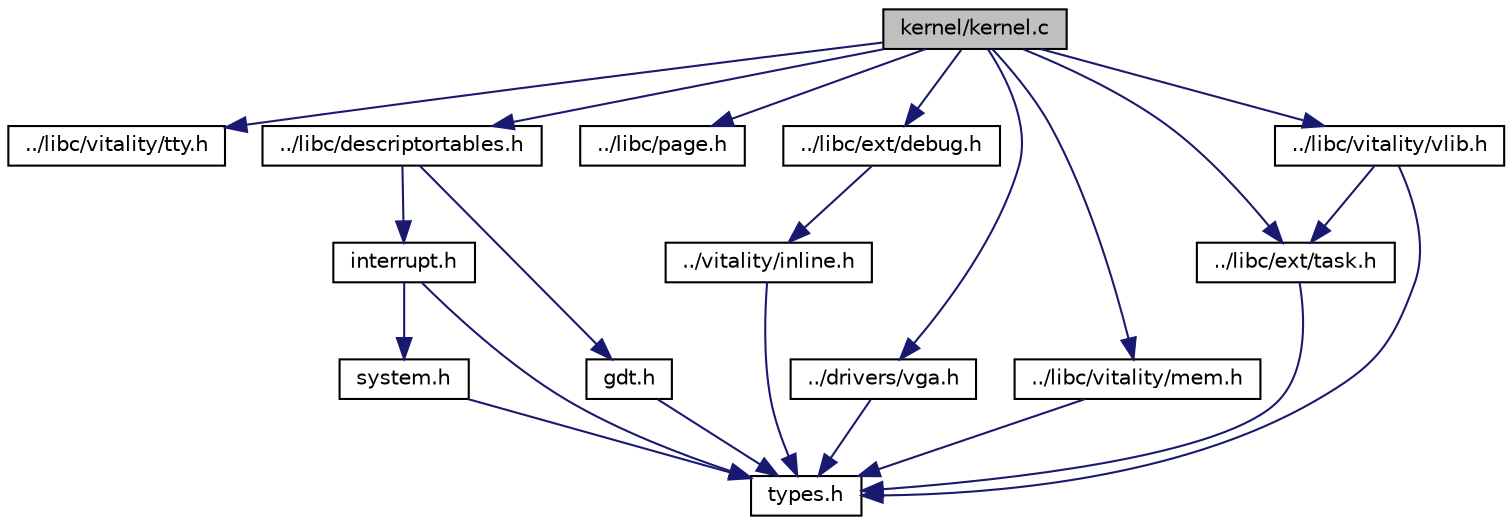 digraph "kernel/kernel.c"
{
  edge [fontname="Helvetica",fontsize="10",labelfontname="Helvetica",labelfontsize="10"];
  node [fontname="Helvetica",fontsize="10",shape=record];
  Node0 [label="kernel/kernel.c",height=0.2,width=0.4,color="black", fillcolor="grey75", style="filled", fontcolor="black"];
  Node0 -> Node1 [color="midnightblue",fontsize="10",style="solid",fontname="Helvetica"];
  Node1 [label="../libc/vitality/tty.h",height=0.2,width=0.4,color="black", fillcolor="white", style="filled",URL="$a00125.html"];
  Node0 -> Node2 [color="midnightblue",fontsize="10",style="solid",fontname="Helvetica"];
  Node2 [label="../libc/descriptortables.h",height=0.2,width=0.4,color="black", fillcolor="white", style="filled",URL="$a00047.html"];
  Node2 -> Node3 [color="midnightblue",fontsize="10",style="solid",fontname="Helvetica"];
  Node3 [label="gdt.h",height=0.2,width=0.4,color="black", fillcolor="white", style="filled",URL="$a00071.html"];
  Node3 -> Node4 [color="midnightblue",fontsize="10",style="solid",fontname="Helvetica"];
  Node4 [label="types.h",height=0.2,width=0.4,color="black", fillcolor="white", style="filled",URL="$a00104.html"];
  Node2 -> Node5 [color="midnightblue",fontsize="10",style="solid",fontname="Helvetica"];
  Node5 [label="interrupt.h",height=0.2,width=0.4,color="black", fillcolor="white", style="filled",URL="$a00077.html"];
  Node5 -> Node4 [color="midnightblue",fontsize="10",style="solid",fontname="Helvetica"];
  Node5 -> Node6 [color="midnightblue",fontsize="10",style="solid",fontname="Helvetica"];
  Node6 [label="system.h",height=0.2,width=0.4,color="black", fillcolor="white", style="filled",URL="$a00101.html"];
  Node6 -> Node4 [color="midnightblue",fontsize="10",style="solid",fontname="Helvetica"];
  Node0 -> Node7 [color="midnightblue",fontsize="10",style="solid",fontname="Helvetica"];
  Node7 [label="../libc/page.h",height=0.2,width=0.4,color="black", fillcolor="white", style="filled",URL="$a00089.html"];
  Node0 -> Node8 [color="midnightblue",fontsize="10",style="solid",fontname="Helvetica"];
  Node8 [label="../libc/ext/debug.h",height=0.2,width=0.4,color="black", fillcolor="white", style="filled",URL="$a00053.html"];
  Node8 -> Node9 [color="midnightblue",fontsize="10",style="solid",fontname="Helvetica"];
  Node9 [label="../vitality/inline.h",height=0.2,width=0.4,color="black", fillcolor="white", style="filled",URL="$a00113.html"];
  Node9 -> Node4 [color="midnightblue",fontsize="10",style="solid",fontname="Helvetica"];
  Node0 -> Node10 [color="midnightblue",fontsize="10",style="solid",fontname="Helvetica"];
  Node10 [label="../drivers/vga.h",height=0.2,width=0.4,color="black", fillcolor="white", style="filled",URL="$a00038.html"];
  Node10 -> Node4 [color="midnightblue",fontsize="10",style="solid",fontname="Helvetica"];
  Node0 -> Node11 [color="midnightblue",fontsize="10",style="solid",fontname="Helvetica"];
  Node11 [label="../libc/ext/task.h",height=0.2,width=0.4,color="black", fillcolor="white", style="filled",URL="$a00059.html"];
  Node11 -> Node4 [color="midnightblue",fontsize="10",style="solid",fontname="Helvetica"];
  Node0 -> Node12 [color="midnightblue",fontsize="10",style="solid",fontname="Helvetica"];
  Node12 [label="../libc/vitality/mem.h",height=0.2,width=0.4,color="black", fillcolor="white", style="filled",URL="$a00119.html"];
  Node12 -> Node4 [color="midnightblue",fontsize="10",style="solid",fontname="Helvetica"];
  Node0 -> Node13 [color="midnightblue",fontsize="10",style="solid",fontname="Helvetica"];
  Node13 [label="../libc/vitality/vlib.h",height=0.2,width=0.4,color="black", fillcolor="white", style="filled",URL="$a00137.html"];
  Node13 -> Node4 [color="midnightblue",fontsize="10",style="solid",fontname="Helvetica"];
  Node13 -> Node11 [color="midnightblue",fontsize="10",style="solid",fontname="Helvetica"];
}
